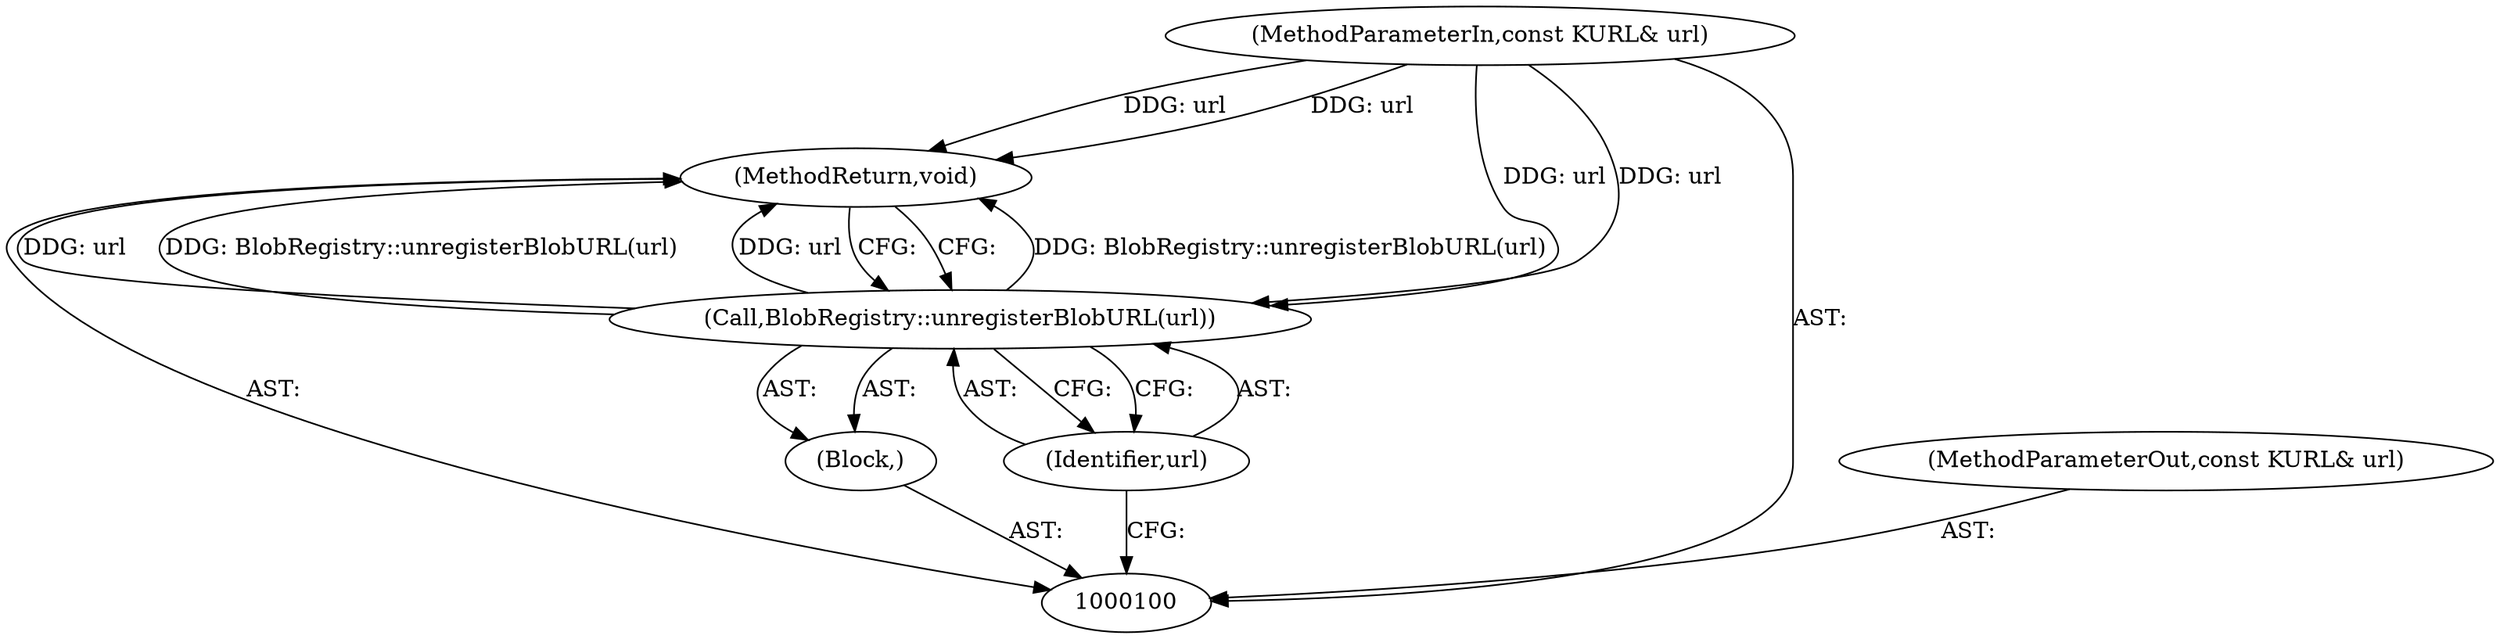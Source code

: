 digraph "0_Chrome_d0c31f0342cefc46a3b3d80359a9779d044d4c0d_3" {
"1000105" [label="(MethodReturn,void)"];
"1000101" [label="(MethodParameterIn,const KURL& url)"];
"1000113" [label="(MethodParameterOut,const KURL& url)"];
"1000102" [label="(Block,)"];
"1000104" [label="(Identifier,url)"];
"1000103" [label="(Call,BlobRegistry::unregisterBlobURL(url))"];
"1000105" -> "1000100"  [label="AST: "];
"1000105" -> "1000103"  [label="CFG: "];
"1000103" -> "1000105"  [label="DDG: BlobRegistry::unregisterBlobURL(url)"];
"1000103" -> "1000105"  [label="DDG: url"];
"1000101" -> "1000105"  [label="DDG: url"];
"1000101" -> "1000100"  [label="AST: "];
"1000101" -> "1000105"  [label="DDG: url"];
"1000101" -> "1000103"  [label="DDG: url"];
"1000113" -> "1000100"  [label="AST: "];
"1000102" -> "1000100"  [label="AST: "];
"1000103" -> "1000102"  [label="AST: "];
"1000104" -> "1000103"  [label="AST: "];
"1000104" -> "1000100"  [label="CFG: "];
"1000103" -> "1000104"  [label="CFG: "];
"1000103" -> "1000102"  [label="AST: "];
"1000103" -> "1000104"  [label="CFG: "];
"1000104" -> "1000103"  [label="AST: "];
"1000105" -> "1000103"  [label="CFG: "];
"1000103" -> "1000105"  [label="DDG: BlobRegistry::unregisterBlobURL(url)"];
"1000103" -> "1000105"  [label="DDG: url"];
"1000101" -> "1000103"  [label="DDG: url"];
}
